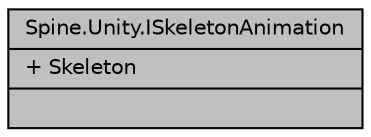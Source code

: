 digraph "Spine.Unity.ISkeletonAnimation"
{
 // LATEX_PDF_SIZE
  edge [fontname="Helvetica",fontsize="10",labelfontname="Helvetica",labelfontsize="10"];
  node [fontname="Helvetica",fontsize="10",shape=record];
  Node1 [label="{Spine.Unity.ISkeletonAnimation\n|+ Skeleton\l|}",height=0.2,width=0.4,color="black", fillcolor="grey75", style="filled", fontcolor="black",tooltip="A Spine-Unity Component that animates a Skeleton but not necessarily with a Spine...."];
}
